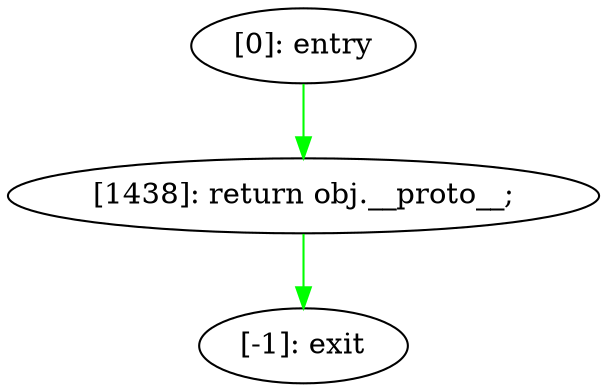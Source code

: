 digraph {
"0" [label="[-1]: exit"] 
"1" [label="[0]: entry"] 
"2" [label="[1438]: return obj.__proto__;\n"] 
"1" -> "2" [label="" color="green"] 
"2" -> "0" [label="" color="green"] 
}
